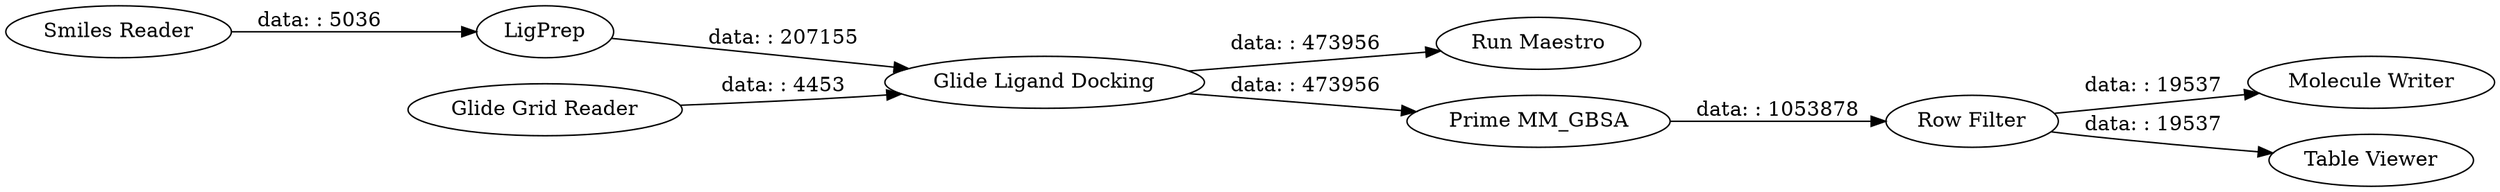 digraph {
	"-3880254447698578424_8353" [label="Smiles Reader"]
	"-3880254447698578424_9688" [label="Glide Ligand Docking"]
	"-3880254447698578424_32" [label="Run Maestro"]
	"-3880254447698578424_9686" [label="Glide Grid Reader"]
	"-3880254447698578424_9687" [label=LigPrep]
	"-3880254447698578424_104" [label="Row Filter"]
	"-3880254447698578424_8348" [label="Molecule Writer"]
	"-3880254447698578424_91" [label="Table Viewer"]
	"-3880254447698578424_98" [label="Prime MM_GBSA"]
	"-3880254447698578424_9688" -> "-3880254447698578424_32" [label="data: : 473956"]
	"-3880254447698578424_8353" -> "-3880254447698578424_9687" [label="data: : 5036"]
	"-3880254447698578424_9686" -> "-3880254447698578424_9688" [label="data: : 4453"]
	"-3880254447698578424_104" -> "-3880254447698578424_91" [label="data: : 19537"]
	"-3880254447698578424_9688" -> "-3880254447698578424_98" [label="data: : 473956"]
	"-3880254447698578424_98" -> "-3880254447698578424_104" [label="data: : 1053878"]
	"-3880254447698578424_9687" -> "-3880254447698578424_9688" [label="data: : 207155"]
	"-3880254447698578424_104" -> "-3880254447698578424_8348" [label="data: : 19537"]
	rankdir=LR
}
